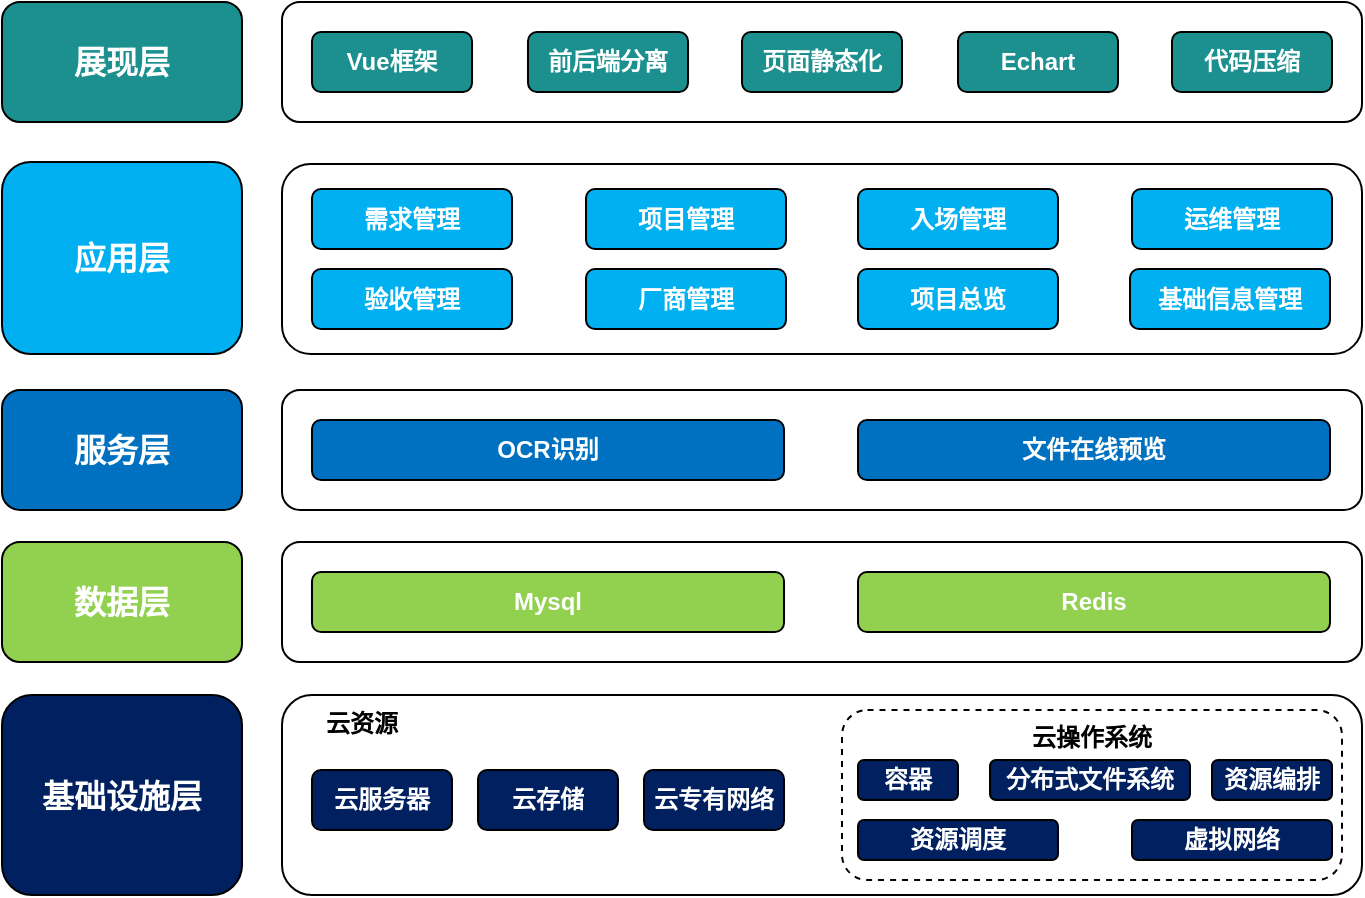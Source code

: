 <mxfile version="21.8.2" type="github">
  <diagram name="第 1 页" id="w1FX4nfx0FMLZE99oNJt">
    <mxGraphModel dx="1842" dy="984" grid="1" gridSize="10" guides="1" tooltips="1" connect="1" arrows="1" fold="1" page="1" pageScale="1" pageWidth="1920" pageHeight="1200" math="0" shadow="0">
      <root>
        <mxCell id="0" />
        <mxCell id="1" parent="0" />
        <mxCell id="aYRL7pBI6c4E8ijPrXm--1" value="基础设施层" style="rounded=1;whiteSpace=wrap;html=1;fillColor=#002060;fontColor=#FFFFFF;fontSize=16;fontStyle=1" parent="1" vertex="1">
          <mxGeometry x="300" y="566.5" width="120" height="100" as="geometry" />
        </mxCell>
        <mxCell id="aYRL7pBI6c4E8ijPrXm--2" value="数据层" style="rounded=1;whiteSpace=wrap;html=1;fillColor=#91d14f;fontColor=#FFFFFF;fontSize=16;fontStyle=1" parent="1" vertex="1">
          <mxGeometry x="300" y="490" width="120" height="60" as="geometry" />
        </mxCell>
        <mxCell id="aYRL7pBI6c4E8ijPrXm--3" value="服务层" style="rounded=1;whiteSpace=wrap;html=1;fillColor=#0071c0;fontColor=#FFFFFF;fontSize=16;fontStyle=1" parent="1" vertex="1">
          <mxGeometry x="300" y="414" width="120" height="60" as="geometry" />
        </mxCell>
        <mxCell id="aYRL7pBI6c4E8ijPrXm--4" value="应用层" style="rounded=1;whiteSpace=wrap;html=1;fillColor=#00b0f1;strokeColor=#000000;fontColor=#FFFFFF;fontSize=16;fontStyle=1" parent="1" vertex="1">
          <mxGeometry x="300" y="300" width="120" height="96" as="geometry" />
        </mxCell>
        <mxCell id="aYRL7pBI6c4E8ijPrXm--5" value="展现层" style="rounded=1;whiteSpace=wrap;html=1;fillColor=#1b908f;strokeColor=#000000;fontColor=#FFFFFF;fontSize=16;fontStyle=1" parent="1" vertex="1">
          <mxGeometry x="300" y="220" width="120" height="60" as="geometry" />
        </mxCell>
        <mxCell id="aYRL7pBI6c4E8ijPrXm--6" value="" style="rounded=1;whiteSpace=wrap;html=1;" parent="1" vertex="1">
          <mxGeometry x="440" y="220" width="540" height="60" as="geometry" />
        </mxCell>
        <mxCell id="aYRL7pBI6c4E8ijPrXm--7" value="页面静态化" style="rounded=1;whiteSpace=wrap;html=1;fillColor=#1B908F;fontColor=#FFFFFF;fontStyle=1" parent="1" vertex="1">
          <mxGeometry x="670" y="235" width="80" height="30" as="geometry" />
        </mxCell>
        <mxCell id="aYRL7pBI6c4E8ijPrXm--8" value="Vue框架" style="rounded=1;whiteSpace=wrap;html=1;fillColor=#1B908F;fontColor=#FFFFFF;fontStyle=1" parent="1" vertex="1">
          <mxGeometry x="455" y="235" width="80" height="30" as="geometry" />
        </mxCell>
        <mxCell id="aYRL7pBI6c4E8ijPrXm--9" value="前后端分离" style="rounded=1;whiteSpace=wrap;html=1;fillColor=#1B908F;fontColor=#FFFFFF;fontStyle=1" parent="1" vertex="1">
          <mxGeometry x="563" y="235" width="80" height="30" as="geometry" />
        </mxCell>
        <mxCell id="aYRL7pBI6c4E8ijPrXm--10" value="Echart" style="rounded=1;whiteSpace=wrap;html=1;fillColor=#1B908F;fontColor=#FFFFFF;fontStyle=1" parent="1" vertex="1">
          <mxGeometry x="778" y="235" width="80" height="30" as="geometry" />
        </mxCell>
        <mxCell id="aYRL7pBI6c4E8ijPrXm--11" value="" style="rounded=1;whiteSpace=wrap;html=1;fontColor=#FFFFFF;fontStyle=1" parent="1" vertex="1">
          <mxGeometry x="440" y="490" width="540" height="60" as="geometry" />
        </mxCell>
        <mxCell id="aYRL7pBI6c4E8ijPrXm--13" value="Mysql" style="rounded=1;whiteSpace=wrap;html=1;fillColor=#91D14F;fontColor=#FFFFFF;fontStyle=1" parent="1" vertex="1">
          <mxGeometry x="455" y="505" width="236" height="30" as="geometry" />
        </mxCell>
        <mxCell id="aYRL7pBI6c4E8ijPrXm--14" value="Redis" style="rounded=1;whiteSpace=wrap;html=1;fillColor=#91D14F;fontColor=#FFFFFF;fontStyle=1" parent="1" vertex="1">
          <mxGeometry x="728" y="505" width="236" height="30" as="geometry" />
        </mxCell>
        <mxCell id="aYRL7pBI6c4E8ijPrXm--17" value="" style="rounded=1;whiteSpace=wrap;html=1;fontColor=#FFFFFF;fontStyle=1" parent="1" vertex="1">
          <mxGeometry x="440" y="414" width="540" height="60" as="geometry" />
        </mxCell>
        <mxCell id="aYRL7pBI6c4E8ijPrXm--18" value="OCR识别" style="rounded=1;whiteSpace=wrap;html=1;fillColor=#0071C0;fontColor=#FFFFFF;fontStyle=1" parent="1" vertex="1">
          <mxGeometry x="455" y="429" width="236" height="30" as="geometry" />
        </mxCell>
        <mxCell id="aYRL7pBI6c4E8ijPrXm--19" value="文件在线预览" style="rounded=1;whiteSpace=wrap;html=1;fillColor=#0071C0;fontColor=#FFFFFF;fontStyle=1" parent="1" vertex="1">
          <mxGeometry x="728" y="429" width="236" height="30" as="geometry" />
        </mxCell>
        <mxCell id="aYRL7pBI6c4E8ijPrXm--20" value="云资源" style="rounded=1;whiteSpace=wrap;html=1;verticalAlign=top;align=left;spacingLeft=20;fontStyle=1" parent="1" vertex="1">
          <mxGeometry x="440" y="566.5" width="540" height="100" as="geometry" />
        </mxCell>
        <mxCell id="aYRL7pBI6c4E8ijPrXm--21" value="云服务器" style="rounded=1;whiteSpace=wrap;html=1;fillColor=#002060;fontColor=#FFFFFF;fontStyle=1;flipH=0;flipV=1;" parent="1" vertex="1">
          <mxGeometry x="455" y="604" width="70" height="30" as="geometry" />
        </mxCell>
        <mxCell id="aYRL7pBI6c4E8ijPrXm--22" value="云专有网络" style="rounded=1;whiteSpace=wrap;html=1;fillColor=#002060;fontColor=#FFFFFF;fontStyle=1;flipH=0;flipV=1;" parent="1" vertex="1">
          <mxGeometry x="621" y="604" width="70" height="30" as="geometry" />
        </mxCell>
        <mxCell id="aYRL7pBI6c4E8ijPrXm--23" value="云存储" style="rounded=1;whiteSpace=wrap;html=1;fillColor=#002060;fontColor=#FFFFFF;fontStyle=1;flipH=0;flipV=1;" parent="1" vertex="1">
          <mxGeometry x="538" y="604" width="70" height="30" as="geometry" />
        </mxCell>
        <mxCell id="aYRL7pBI6c4E8ijPrXm--26" value="" style="rounded=1;whiteSpace=wrap;html=1;fontColor=#FFFFFF;fontStyle=1" parent="1" vertex="1">
          <mxGeometry x="440" y="301" width="540" height="95" as="geometry" />
        </mxCell>
        <mxCell id="aYRL7pBI6c4E8ijPrXm--29" value="代码压缩" style="rounded=1;whiteSpace=wrap;html=1;fillColor=#1B908F;fontColor=#FFFFFF;fontStyle=1" parent="1" vertex="1">
          <mxGeometry x="885" y="235" width="80" height="30" as="geometry" />
        </mxCell>
        <mxCell id="aYRL7pBI6c4E8ijPrXm--38" value="云操作系统" style="rounded=1;whiteSpace=wrap;html=1;verticalAlign=top;dashed=1;fontStyle=1" parent="1" vertex="1">
          <mxGeometry x="720" y="574" width="250" height="85" as="geometry" />
        </mxCell>
        <mxCell id="aYRL7pBI6c4E8ijPrXm--32" value="容器" style="rounded=1;whiteSpace=wrap;html=1;fillColor=#002060;fontColor=#FFFFFF;fontStyle=1" parent="1" vertex="1">
          <mxGeometry x="728" y="599" width="50" height="20" as="geometry" />
        </mxCell>
        <mxCell id="aYRL7pBI6c4E8ijPrXm--33" value="分布式文件系统" style="rounded=1;whiteSpace=wrap;html=1;fillColor=#002060;fontColor=#FFFFFF;fontStyle=1" parent="1" vertex="1">
          <mxGeometry x="794" y="599" width="100" height="20" as="geometry" />
        </mxCell>
        <mxCell id="aYRL7pBI6c4E8ijPrXm--34" value="资源编排" style="rounded=1;whiteSpace=wrap;html=1;fillColor=#002060;fontColor=#FFFFFF;fontStyle=1" parent="1" vertex="1">
          <mxGeometry x="905" y="599" width="60" height="20" as="geometry" />
        </mxCell>
        <mxCell id="aYRL7pBI6c4E8ijPrXm--36" value="虚拟网络" style="rounded=1;whiteSpace=wrap;html=1;fillColor=#002060;fontColor=#FFFFFF;fontStyle=1" parent="1" vertex="1">
          <mxGeometry x="865" y="629" width="100" height="20" as="geometry" />
        </mxCell>
        <mxCell id="aYRL7pBI6c4E8ijPrXm--37" value="资源调度" style="rounded=1;whiteSpace=wrap;html=1;fillColor=#002060;fontColor=#FFFFFF;fontStyle=1" parent="1" vertex="1">
          <mxGeometry x="728" y="629" width="100" height="20" as="geometry" />
        </mxCell>
        <mxCell id="aYRL7pBI6c4E8ijPrXm--39" value="需求管理" style="rounded=1;whiteSpace=wrap;html=1;fillColor=#00B0F1;fontColor=#FFFFFF;fontStyle=1" parent="1" vertex="1">
          <mxGeometry x="455" y="313.5" width="100" height="30" as="geometry" />
        </mxCell>
        <mxCell id="aYRL7pBI6c4E8ijPrXm--40" value="项目管理" style="rounded=1;whiteSpace=wrap;html=1;fillColor=#00B0F1;fontColor=#FFFFFF;fontStyle=1" parent="1" vertex="1">
          <mxGeometry x="592" y="313.5" width="100" height="30" as="geometry" />
        </mxCell>
        <mxCell id="aYRL7pBI6c4E8ijPrXm--42" value="验收管理" style="rounded=1;whiteSpace=wrap;html=1;fillColor=#00B0F1;fontColor=#FFFFFF;fontStyle=1" parent="1" vertex="1">
          <mxGeometry x="455" y="353.5" width="100" height="30" as="geometry" />
        </mxCell>
        <mxCell id="aYRL7pBI6c4E8ijPrXm--43" value="入场管理" style="rounded=1;whiteSpace=wrap;html=1;fillColor=#00B0F1;fontColor=#FFFFFF;fontStyle=1" parent="1" vertex="1">
          <mxGeometry x="728" y="313.5" width="100" height="30" as="geometry" />
        </mxCell>
        <mxCell id="aYRL7pBI6c4E8ijPrXm--44" value="运维管理" style="rounded=1;whiteSpace=wrap;html=1;fillColor=#00B0F1;fontColor=#FFFFFF;fontStyle=1" parent="1" vertex="1">
          <mxGeometry x="865" y="313.5" width="100" height="30" as="geometry" />
        </mxCell>
        <mxCell id="aYRL7pBI6c4E8ijPrXm--45" value="厂商管理" style="rounded=1;whiteSpace=wrap;html=1;fillColor=#00B0F1;fontColor=#FFFFFF;fontStyle=1" parent="1" vertex="1">
          <mxGeometry x="592" y="353.5" width="100" height="30" as="geometry" />
        </mxCell>
        <mxCell id="aYRL7pBI6c4E8ijPrXm--46" value="基础信息管理" style="rounded=1;whiteSpace=wrap;html=1;fillColor=#00B0F1;fontColor=#FFFFFF;fontStyle=1" parent="1" vertex="1">
          <mxGeometry x="864" y="353.5" width="100" height="30" as="geometry" />
        </mxCell>
        <mxCell id="aYRL7pBI6c4E8ijPrXm--47" value="项目总览" style="rounded=1;whiteSpace=wrap;html=1;fillColor=#00B0F1;fontColor=#FFFFFF;fontStyle=1" parent="1" vertex="1">
          <mxGeometry x="728" y="353.5" width="100" height="30" as="geometry" />
        </mxCell>
      </root>
    </mxGraphModel>
  </diagram>
</mxfile>
